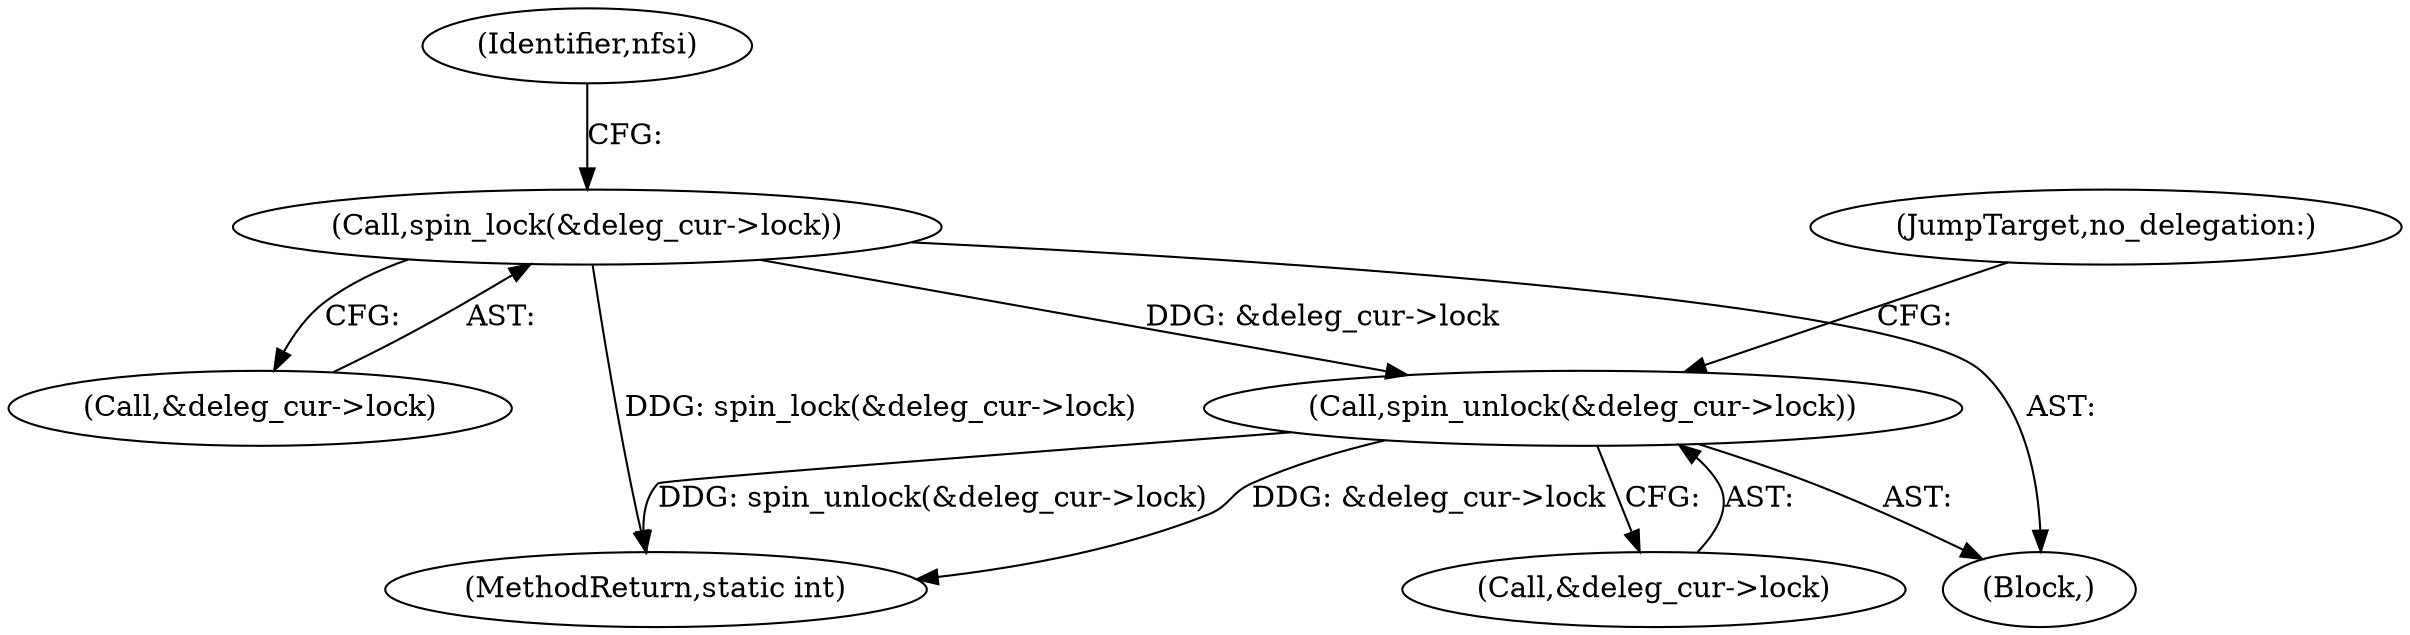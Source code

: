 digraph "0_linux_dc0b027dfadfcb8a5504f7d8052754bf8d501ab9_25@pointer" {
"1000194" [label="(Call,spin_unlock(&deleg_cur->lock))"];
"1000135" [label="(Call,spin_lock(&deleg_cur->lock))"];
"1000194" [label="(Call,spin_unlock(&deleg_cur->lock))"];
"1000105" [label="(Block,)"];
"1000219" [label="(MethodReturn,static int)"];
"1000199" [label="(JumpTarget,no_delegation:)"];
"1000195" [label="(Call,&deleg_cur->lock)"];
"1000144" [label="(Identifier,nfsi)"];
"1000136" [label="(Call,&deleg_cur->lock)"];
"1000135" [label="(Call,spin_lock(&deleg_cur->lock))"];
"1000194" -> "1000105"  [label="AST: "];
"1000194" -> "1000195"  [label="CFG: "];
"1000195" -> "1000194"  [label="AST: "];
"1000199" -> "1000194"  [label="CFG: "];
"1000194" -> "1000219"  [label="DDG: spin_unlock(&deleg_cur->lock)"];
"1000194" -> "1000219"  [label="DDG: &deleg_cur->lock"];
"1000135" -> "1000194"  [label="DDG: &deleg_cur->lock"];
"1000135" -> "1000105"  [label="AST: "];
"1000135" -> "1000136"  [label="CFG: "];
"1000136" -> "1000135"  [label="AST: "];
"1000144" -> "1000135"  [label="CFG: "];
"1000135" -> "1000219"  [label="DDG: spin_lock(&deleg_cur->lock)"];
}
